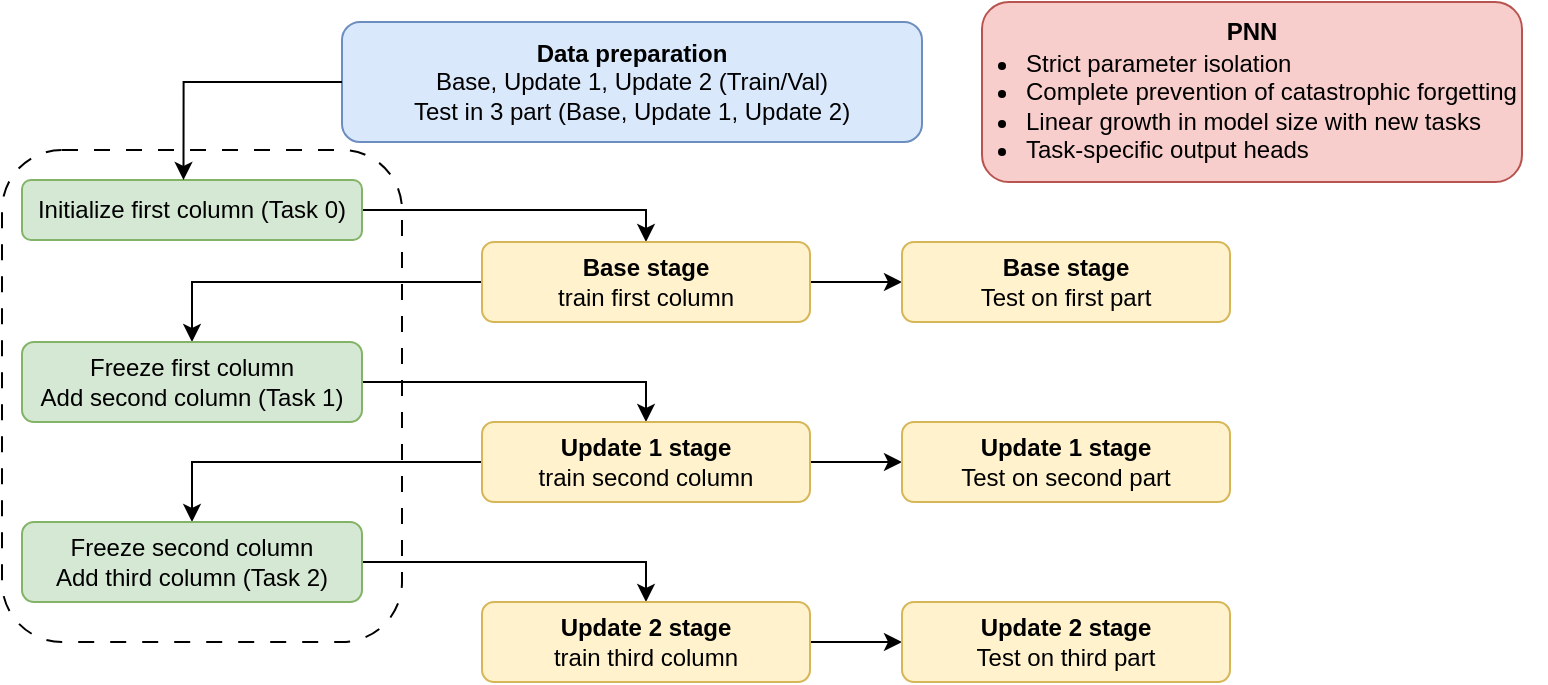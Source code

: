 <mxfile version="24.7.16">
  <diagram name="第 1 页" id="x1HOfTxzprQZQ-bmlOIu">
    <mxGraphModel dx="875" dy="435" grid="1" gridSize="10" guides="1" tooltips="1" connect="1" arrows="1" fold="1" page="1" pageScale="1" pageWidth="827" pageHeight="1169" background="none" math="0" shadow="0">
      <root>
        <mxCell id="0" />
        <mxCell id="1" parent="0" />
        <mxCell id="o5hn3e9TejQz5YwnFcND-25" value="" style="rounded=1;whiteSpace=wrap;html=1;dashed=1;dashPattern=8 8;" vertex="1" parent="1">
          <mxGeometry x="10" y="154" width="200" height="246" as="geometry" />
        </mxCell>
        <mxCell id="o5hn3e9TejQz5YwnFcND-1" value="&lt;b&gt;Data preparation&lt;/b&gt;&lt;div&gt;Base, Update 1, Update 2 (Train/Val)&lt;br&gt;Test in 3 part (Base, Update 1, Update 2)&lt;/div&gt;" style="rounded=1;whiteSpace=wrap;html=1;fillColor=#dae8fc;strokeColor=#6c8ebf;align=center;" vertex="1" parent="1">
          <mxGeometry x="180" y="90" width="290" height="60" as="geometry" />
        </mxCell>
        <mxCell id="o5hn3e9TejQz5YwnFcND-6" style="edgeStyle=orthogonalEdgeStyle;rounded=0;orthogonalLoop=1;jettySize=auto;html=1;entryX=0.5;entryY=0;entryDx=0;entryDy=0;" edge="1" parent="1" source="o5hn3e9TejQz5YwnFcND-2" target="o5hn3e9TejQz5YwnFcND-4">
          <mxGeometry relative="1" as="geometry">
            <Array as="points">
              <mxPoint x="332" y="184" />
            </Array>
          </mxGeometry>
        </mxCell>
        <mxCell id="o5hn3e9TejQz5YwnFcND-2" value="Initialize first column (Task 0)" style="rounded=1;whiteSpace=wrap;html=1;fillColor=#d5e8d4;strokeColor=#82b366;" vertex="1" parent="1">
          <mxGeometry x="20" y="169" width="170" height="30" as="geometry" />
        </mxCell>
        <mxCell id="o5hn3e9TejQz5YwnFcND-8" style="edgeStyle=orthogonalEdgeStyle;rounded=0;orthogonalLoop=1;jettySize=auto;html=1;exitX=0;exitY=0.5;exitDx=0;exitDy=0;entryX=0.5;entryY=0;entryDx=0;entryDy=0;" edge="1" parent="1" source="o5hn3e9TejQz5YwnFcND-4" target="o5hn3e9TejQz5YwnFcND-7">
          <mxGeometry relative="1" as="geometry" />
        </mxCell>
        <mxCell id="o5hn3e9TejQz5YwnFcND-16" style="edgeStyle=orthogonalEdgeStyle;rounded=0;orthogonalLoop=1;jettySize=auto;html=1;" edge="1" parent="1" source="o5hn3e9TejQz5YwnFcND-4" target="o5hn3e9TejQz5YwnFcND-15">
          <mxGeometry relative="1" as="geometry" />
        </mxCell>
        <mxCell id="o5hn3e9TejQz5YwnFcND-4" value="&lt;b&gt;Base stage&lt;/b&gt;&lt;br&gt;train first column" style="rounded=1;whiteSpace=wrap;html=1;fillColor=#fff2cc;strokeColor=#d6b656;" vertex="1" parent="1">
          <mxGeometry x="250" y="200" width="164" height="40" as="geometry" />
        </mxCell>
        <mxCell id="o5hn3e9TejQz5YwnFcND-5" style="edgeStyle=orthogonalEdgeStyle;rounded=0;orthogonalLoop=1;jettySize=auto;html=1;entryX=0.475;entryY=0;entryDx=0;entryDy=0;entryPerimeter=0;" edge="1" parent="1" source="o5hn3e9TejQz5YwnFcND-1" target="o5hn3e9TejQz5YwnFcND-2">
          <mxGeometry relative="1" as="geometry">
            <Array as="points">
              <mxPoint x="101" y="120" />
            </Array>
          </mxGeometry>
        </mxCell>
        <mxCell id="o5hn3e9TejQz5YwnFcND-10" style="edgeStyle=orthogonalEdgeStyle;rounded=0;orthogonalLoop=1;jettySize=auto;html=1;entryX=0.5;entryY=0;entryDx=0;entryDy=0;" edge="1" parent="1" source="o5hn3e9TejQz5YwnFcND-7" target="o5hn3e9TejQz5YwnFcND-9">
          <mxGeometry relative="1" as="geometry" />
        </mxCell>
        <mxCell id="o5hn3e9TejQz5YwnFcND-7" value="Freeze first column&lt;br&gt;Add second column (Task 1)" style="rounded=1;whiteSpace=wrap;html=1;fillColor=#d5e8d4;strokeColor=#82b366;" vertex="1" parent="1">
          <mxGeometry x="20" y="250" width="170" height="40" as="geometry" />
        </mxCell>
        <mxCell id="o5hn3e9TejQz5YwnFcND-18" style="edgeStyle=orthogonalEdgeStyle;rounded=0;orthogonalLoop=1;jettySize=auto;html=1;entryX=0;entryY=0.5;entryDx=0;entryDy=0;" edge="1" parent="1" source="o5hn3e9TejQz5YwnFcND-9" target="o5hn3e9TejQz5YwnFcND-17">
          <mxGeometry relative="1" as="geometry" />
        </mxCell>
        <mxCell id="o5hn3e9TejQz5YwnFcND-24" style="edgeStyle=orthogonalEdgeStyle;rounded=0;orthogonalLoop=1;jettySize=auto;html=1;entryX=0.5;entryY=0;entryDx=0;entryDy=0;" edge="1" parent="1" source="o5hn3e9TejQz5YwnFcND-9" target="o5hn3e9TejQz5YwnFcND-11">
          <mxGeometry relative="1" as="geometry" />
        </mxCell>
        <mxCell id="o5hn3e9TejQz5YwnFcND-9" value="&lt;b&gt;Update 1 stage&lt;br&gt;&lt;/b&gt;train second column" style="rounded=1;whiteSpace=wrap;html=1;fillColor=#fff2cc;strokeColor=#d6b656;" vertex="1" parent="1">
          <mxGeometry x="250" y="290" width="164" height="40" as="geometry" />
        </mxCell>
        <mxCell id="o5hn3e9TejQz5YwnFcND-13" style="edgeStyle=orthogonalEdgeStyle;rounded=0;orthogonalLoop=1;jettySize=auto;html=1;exitX=1;exitY=0.5;exitDx=0;exitDy=0;" edge="1" parent="1" source="o5hn3e9TejQz5YwnFcND-11" target="o5hn3e9TejQz5YwnFcND-12">
          <mxGeometry relative="1" as="geometry">
            <Array as="points">
              <mxPoint x="332" y="360" />
            </Array>
          </mxGeometry>
        </mxCell>
        <mxCell id="o5hn3e9TejQz5YwnFcND-11" value="Freeze second column&lt;br&gt;Add third column (Task 2)" style="rounded=1;whiteSpace=wrap;html=1;fillColor=#d5e8d4;strokeColor=#82b366;" vertex="1" parent="1">
          <mxGeometry x="20" y="340" width="170" height="40" as="geometry" />
        </mxCell>
        <mxCell id="o5hn3e9TejQz5YwnFcND-20" style="edgeStyle=orthogonalEdgeStyle;rounded=0;orthogonalLoop=1;jettySize=auto;html=1;entryX=0;entryY=0.5;entryDx=0;entryDy=0;" edge="1" parent="1" source="o5hn3e9TejQz5YwnFcND-12" target="o5hn3e9TejQz5YwnFcND-19">
          <mxGeometry relative="1" as="geometry" />
        </mxCell>
        <mxCell id="o5hn3e9TejQz5YwnFcND-12" value="&lt;b&gt;Update 2 stage&lt;br&gt;&lt;/b&gt;train third column" style="rounded=1;whiteSpace=wrap;html=1;fillColor=#fff2cc;strokeColor=#d6b656;" vertex="1" parent="1">
          <mxGeometry x="250" y="380" width="164" height="40" as="geometry" />
        </mxCell>
        <mxCell id="o5hn3e9TejQz5YwnFcND-15" value="&lt;b&gt;Base stage&lt;br&gt;&lt;/b&gt;Test on first part" style="rounded=1;whiteSpace=wrap;html=1;fillColor=#fff2cc;strokeColor=#d6b656;" vertex="1" parent="1">
          <mxGeometry x="460" y="200" width="164" height="40" as="geometry" />
        </mxCell>
        <mxCell id="o5hn3e9TejQz5YwnFcND-17" value="&lt;b&gt;Update 1 stage&lt;br&gt;&lt;/b&gt;Test on second part" style="rounded=1;whiteSpace=wrap;html=1;fillColor=#fff2cc;strokeColor=#d6b656;" vertex="1" parent="1">
          <mxGeometry x="460" y="290" width="164" height="40" as="geometry" />
        </mxCell>
        <mxCell id="o5hn3e9TejQz5YwnFcND-19" value="&lt;b&gt;Update 2 stage&lt;br&gt;&lt;/b&gt;Test on third part" style="rounded=1;whiteSpace=wrap;html=1;fillColor=#fff2cc;strokeColor=#d6b656;" vertex="1" parent="1">
          <mxGeometry x="460" y="380" width="164" height="40" as="geometry" />
        </mxCell>
        <mxCell id="o5hn3e9TejQz5YwnFcND-21" value="" style="rounded=1;whiteSpace=wrap;html=1;fillColor=#f8cecc;strokeColor=#b85450;" vertex="1" parent="1">
          <mxGeometry x="500" y="80" width="270" height="90" as="geometry" />
        </mxCell>
        <mxCell id="o5hn3e9TejQz5YwnFcND-22" value="&lt;b&gt;PNN&lt;/b&gt;" style="text;html=1;align=center;verticalAlign=middle;whiteSpace=wrap;rounded=0;" vertex="1" parent="1">
          <mxGeometry x="605" y="80" width="60" height="30" as="geometry" />
        </mxCell>
        <mxCell id="o5hn3e9TejQz5YwnFcND-23" value="&lt;ul&gt;&lt;li class=&quot;whitespace-normal break-words&quot;&gt;Strict parameter isolation&lt;/li&gt;&lt;li class=&quot;whitespace-normal break-words&quot;&gt;&lt;span style=&quot;background-color: initial;&quot;&gt;Complete prevention of catastrophic forgetting&lt;/span&gt;&lt;/li&gt;&lt;li class=&quot;whitespace-normal break-words&quot;&gt;Linear growth in model size with new tasks&lt;/li&gt;&lt;li class=&quot;whitespace-normal break-words&quot;&gt;Task-specific output heads&lt;/li&gt;&lt;/ul&gt;" style="text;html=1;align=left;verticalAlign=middle;whiteSpace=wrap;rounded=0;" vertex="1" parent="1">
          <mxGeometry x="480" y="84" width="302" height="96" as="geometry" />
        </mxCell>
      </root>
    </mxGraphModel>
  </diagram>
</mxfile>
